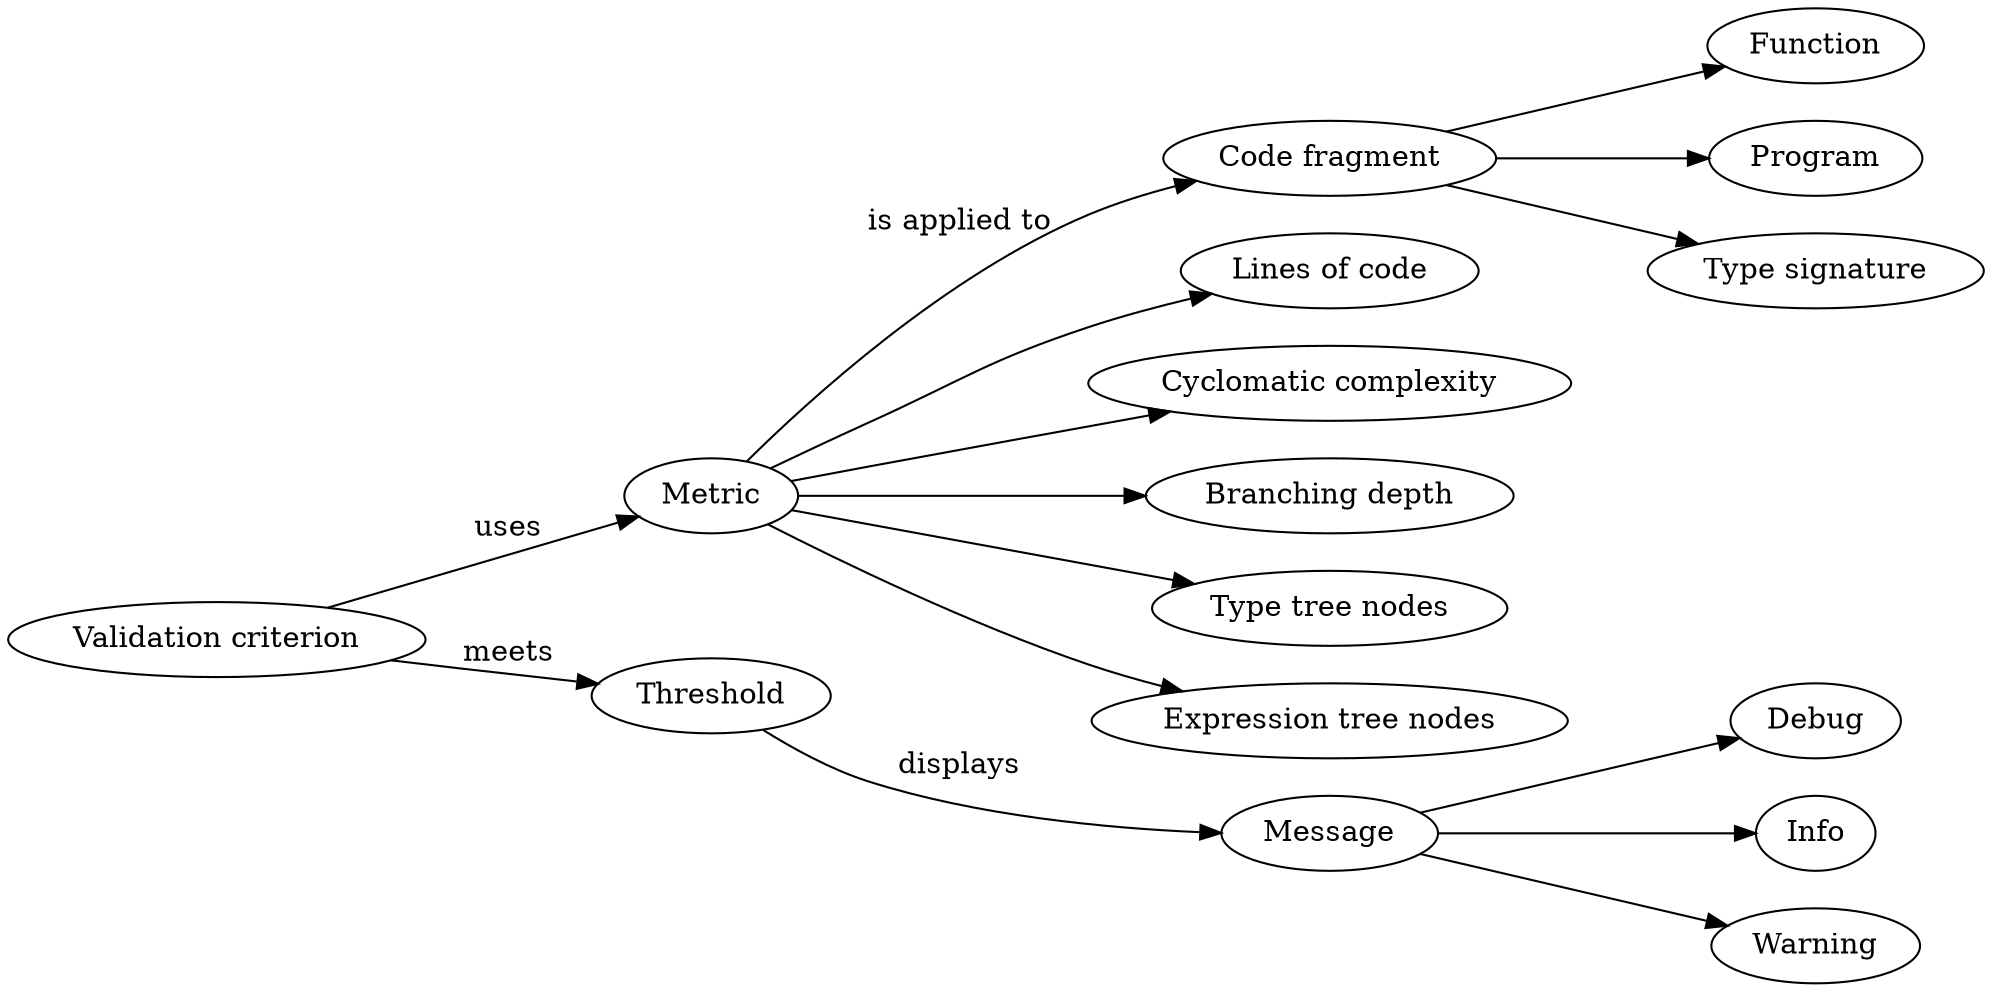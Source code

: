 digraph Concepts {
  rankdir=LR;
  code    [ label="Code fragment"];
  code -> Function;
  code -> Program;
  code -> "Type signature";

  Metric -> code [label="is applied to"];

  Metric -> "Lines of code";
  Metric -> "Cyclomatic complexity";
  Metric -> "Branching depth";
  
  Metric -> "Type tree nodes"       [border="dashed"];
  Metric -> "Expression tree nodes" [border="dashed"];
  
  Criterion [label="Validation criterion"];
  Criterion -> Metric    [label="uses"];

  Criterion -> Threshold [label="meets"];

  Threshold -> Message   [label="displays"];

  Message -> Debug;
  Message -> Info;
  Message -> Warning;
}

